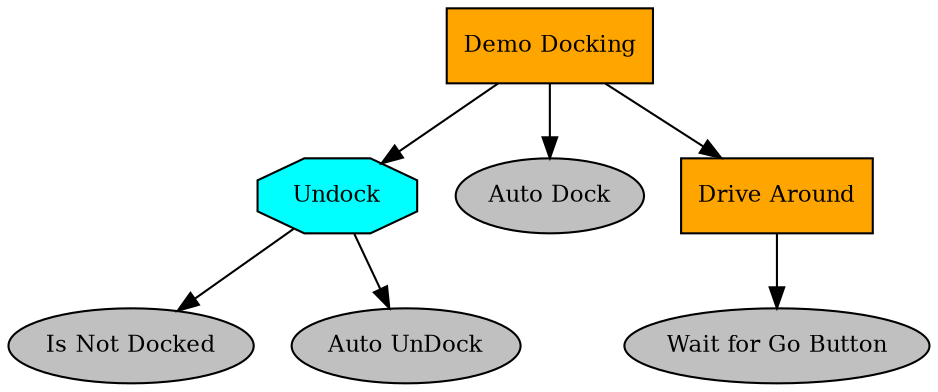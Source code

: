 digraph demo_docking {
"Demo Docking" [shape=box, fontsize=11, style=filled, fillcolor=orange];
Undock [shape=octagon, fontsize=11, style=filled, fillcolor=cyan];
"Demo Docking" -> Undock;
"Is Not Docked" [shape=ellipse, fontsize=11, style=filled, fillcolor=gray];
Undock -> "Is Not Docked";
"Auto UnDock" [shape=ellipse, fontsize=11, style=filled, fillcolor=gray];
Undock -> "Auto UnDock";
"Auto Dock" [shape=ellipse, fontsize=11, style=filled, fillcolor=gray];
"Demo Docking" -> "Auto Dock";
"Drive Around" [shape=box, fontsize=11, style=filled, fillcolor=orange];
"Demo Docking" -> "Drive Around";
"Wait for Go Button" [shape=ellipse, fontsize=11, style=filled, fillcolor=gray];
"Drive Around" -> "Wait for Go Button";
}
